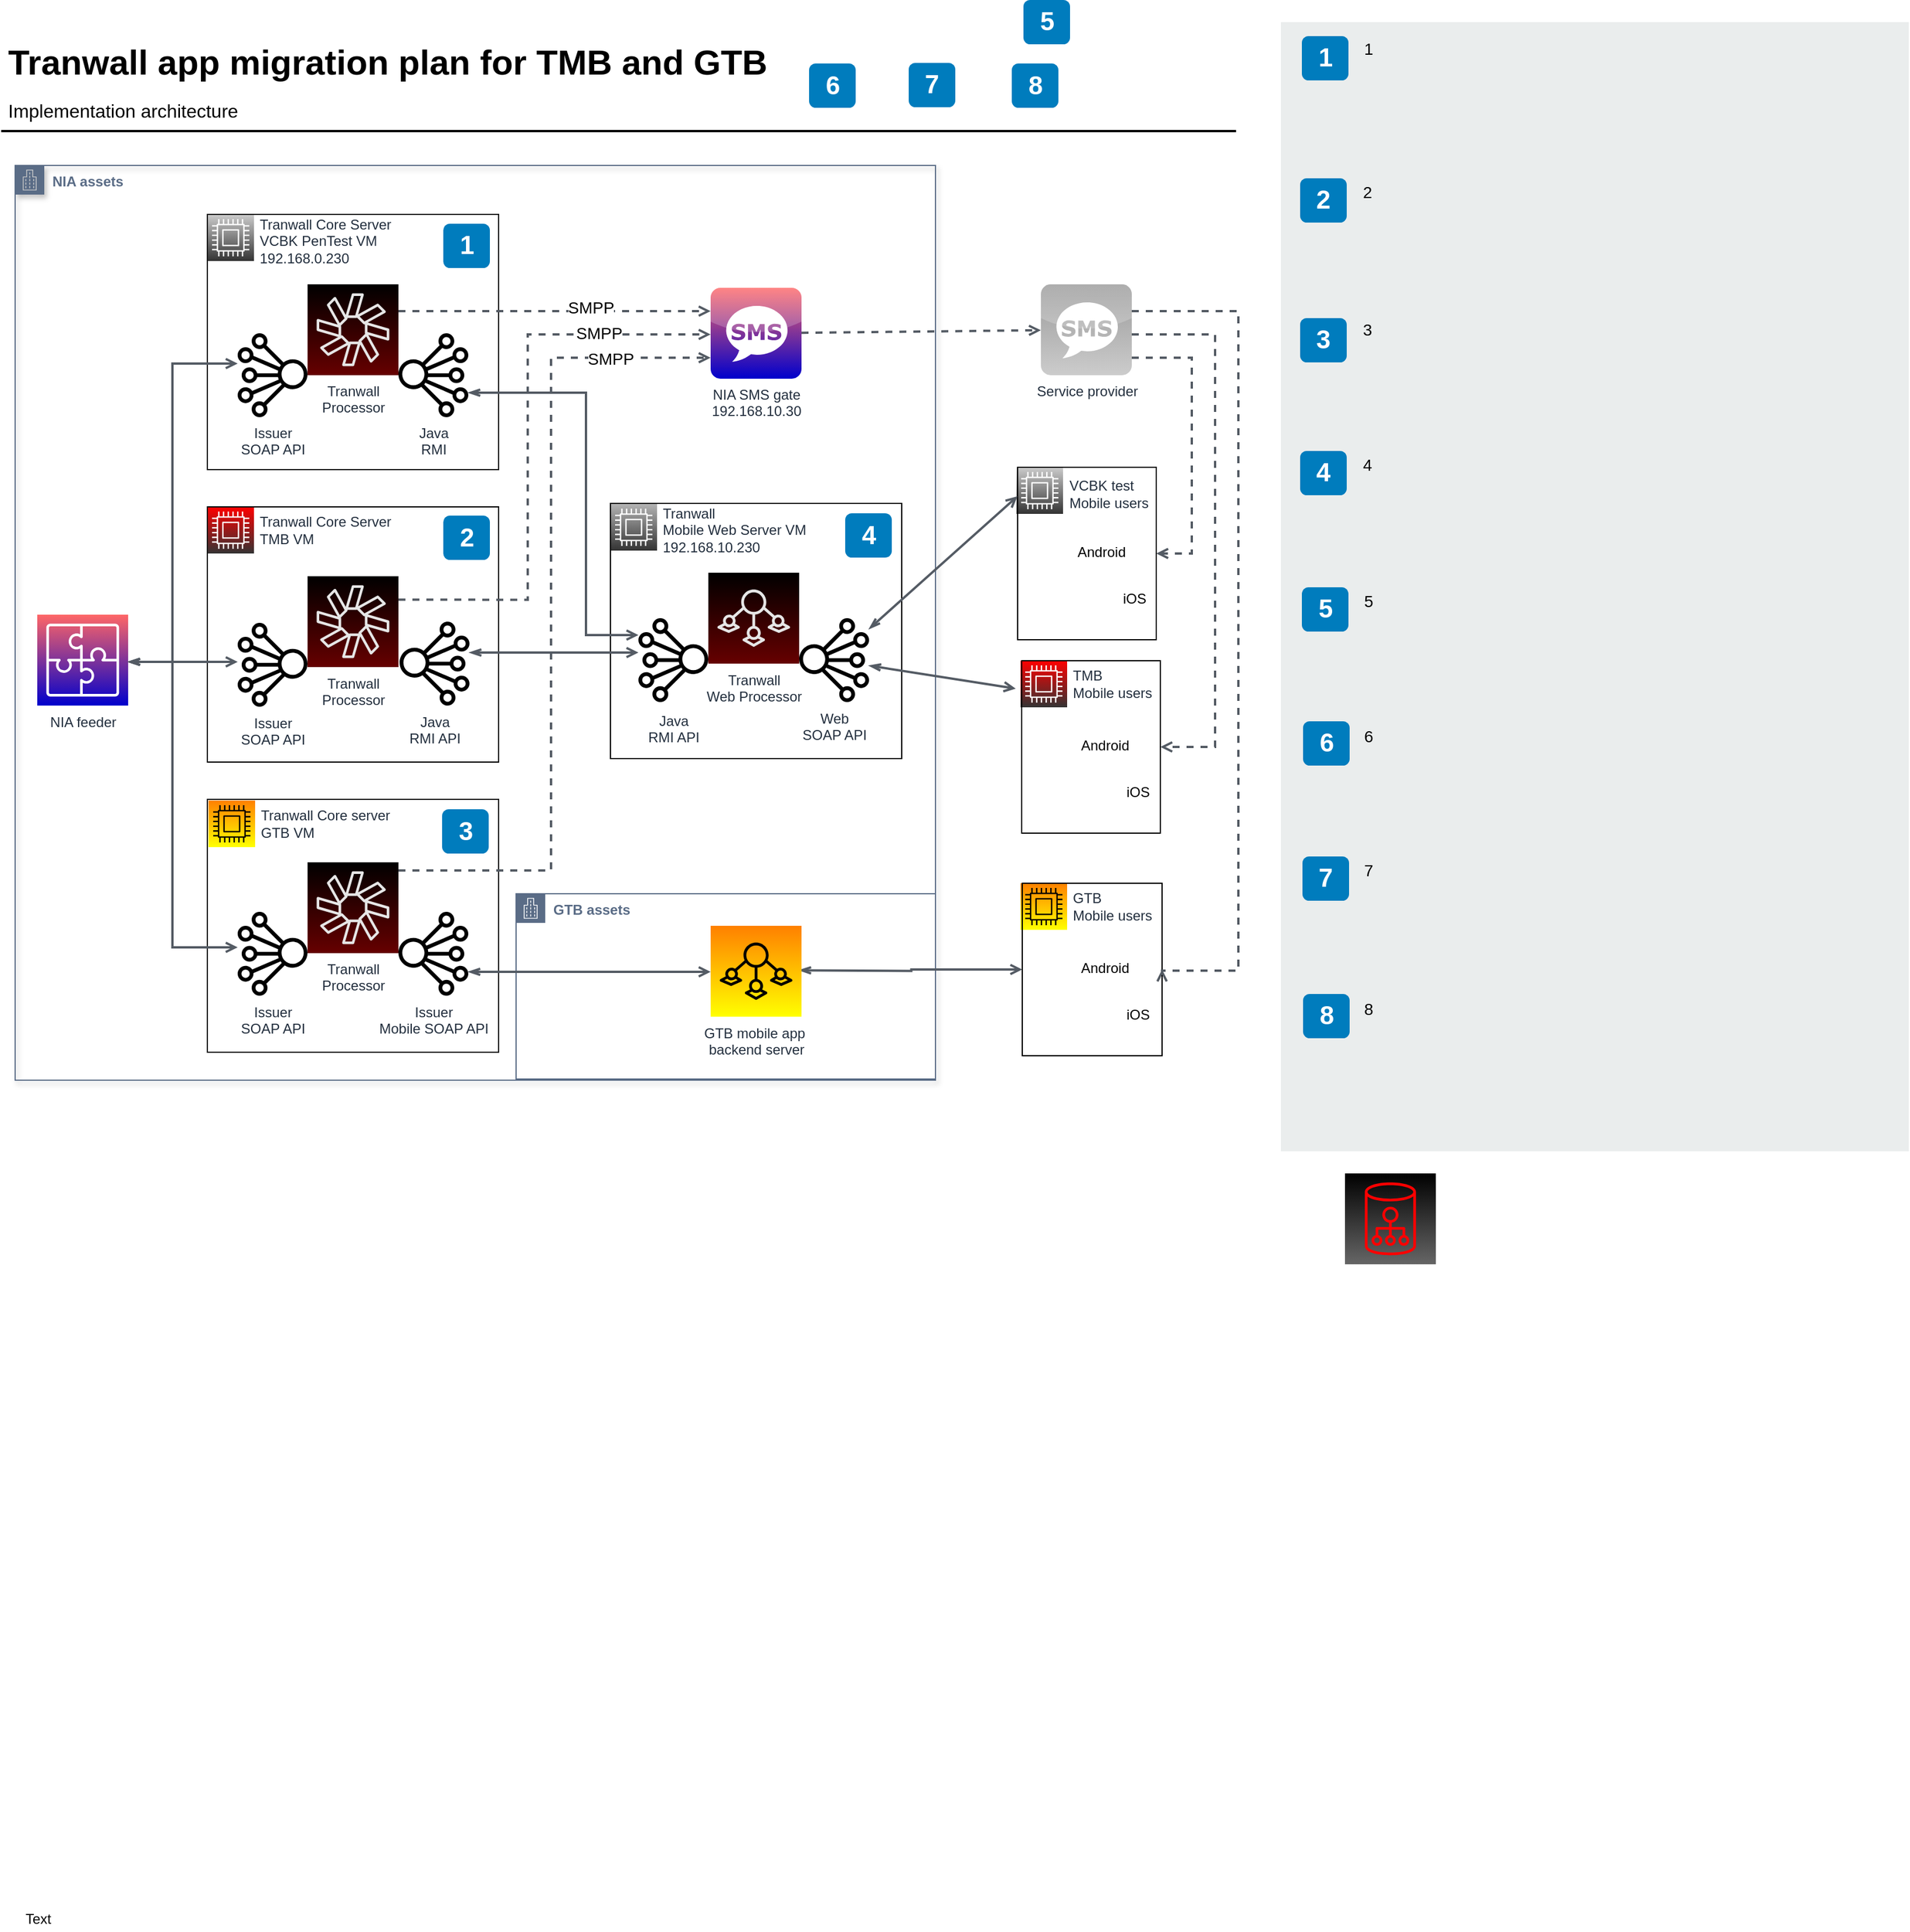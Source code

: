 <mxfile version="12.3.5" type="github" pages="1">
  <diagram id="Ht1M8jgEwFfnCIfOTk4-" name="Page-1">
    <mxGraphModel dx="1261" dy="817" grid="1" gridSize="10" guides="1" tooltips="1" connect="1" arrows="1" fold="1" page="1" pageScale="1" pageWidth="827" pageHeight="1169" math="0" shadow="0">
      <root>
        <mxCell id="0"/>
        <mxCell id="1" parent="0"/>
        <mxCell id="e9keN2KxK9KYygScjkE0-12" value="&lt;span style=&quot;text-align: left&quot;&gt;Tranwall Core server&lt;/span&gt;&lt;br style=&quot;text-align: left&quot;&gt;&lt;span style=&quot;text-align: left&quot;&gt;GTB VM&lt;/span&gt;" style="outlineConnect=0;fontColor=#232F3E;gradientColor=#FF8000;gradientDirection=north;fillColor=#FFFF00;strokeColor=#000000;dashed=0;verticalLabelPosition=middle;verticalAlign=middle;align=left;html=1;fontSize=12;fontStyle=0;aspect=fixed;shape=mxgraph.aws4.resourceIcon;resIcon=mxgraph.aws4.compute;labelPosition=right;spacing=5;shadow=0;" vertex="1" parent="1">
          <mxGeometry x="186" y="720" width="40" height="40" as="geometry"/>
        </mxCell>
        <mxCell id="e9keN2KxK9KYygScjkE0-40" value="&lt;span style=&quot;text-align: left&quot;&gt;Tranwall Core Server&lt;/span&gt;&lt;br style=&quot;text-align: left&quot;&gt;&lt;span style=&quot;text-align: left&quot;&gt;VCBK PenTest VM&lt;br&gt;192.168.0.230&lt;br&gt;&lt;/span&gt;" style="outlineConnect=0;fontColor=#232F3E;gradientColor=#CCCCCC;gradientDirection=north;fillColor=#333333;strokeColor=#ffffff;dashed=0;verticalLabelPosition=middle;verticalAlign=middle;align=left;html=1;fontSize=12;fontStyle=0;aspect=fixed;shape=mxgraph.aws4.resourceIcon;resIcon=mxgraph.aws4.compute;labelPosition=right;spacing=5;spacingBottom=-6;" vertex="1" parent="1">
          <mxGeometry x="185" y="217" width="40" height="40" as="geometry"/>
        </mxCell>
        <mxCell id="e9keN2KxK9KYygScjkE0-7" value="&lt;span style=&quot;text-align: left&quot;&gt;Tranwall Core Server&lt;/span&gt;&lt;br style=&quot;text-align: left&quot;&gt;&lt;span style=&quot;text-align: left&quot;&gt;TMB VM&lt;/span&gt;" style="outlineConnect=0;fontColor=#232F3E;gradientColor=#FF0000;gradientDirection=north;fillColor=#333333;strokeColor=#ffffff;dashed=0;verticalLabelPosition=middle;verticalAlign=middle;align=left;html=1;fontSize=12;fontStyle=0;aspect=fixed;shape=mxgraph.aws4.resourceIcon;resIcon=mxgraph.aws4.compute;labelPosition=right;spacing=5;" vertex="1" parent="1">
          <mxGeometry x="185" y="468" width="40" height="40" as="geometry"/>
        </mxCell>
        <mxCell id="e9keN2KxK9KYygScjkE0-46" value="&lt;span style=&quot;text-align: left&quot;&gt;Tranwall &lt;br&gt;Mobile Web Server&amp;nbsp;&lt;/span&gt;&lt;span style=&quot;text-align: left&quot;&gt;VM&lt;br&gt;192.168.10.230&lt;br&gt;&lt;/span&gt;" style="outlineConnect=0;fontColor=#232F3E;gradientColor=#B3B3B3;gradientDirection=north;fillColor=#333333;strokeColor=#ffffff;dashed=0;verticalLabelPosition=middle;verticalAlign=middle;align=left;html=1;fontSize=12;fontStyle=0;aspect=fixed;shape=mxgraph.aws4.resourceIcon;resIcon=mxgraph.aws4.compute;labelPosition=right;spacing=5;spacingBottom=-5;" vertex="1" parent="1">
          <mxGeometry x="531" y="465.5" width="40" height="40" as="geometry"/>
        </mxCell>
        <mxCell id="e9keN2KxK9KYygScjkE0-36" value="" style="whiteSpace=wrap;html=1;dashed=0;fontColor=#AAB7B8;fontStyle=0;align=left;verticalAlign=top;strokeColor=#000000;fillColor=none;gradientColor=none;spacingLeft=30;" vertex="1" parent="1">
          <mxGeometry x="185" y="468" width="250" height="219" as="geometry"/>
        </mxCell>
        <mxCell id="UEzPUAAOIrF-is8g5C7q-1" value="NIA assets" style="points=[[0,0],[0.25,0],[0.5,0],[0.75,0],[1,0],[1,0.25],[1,0.5],[1,0.75],[1,1],[0.75,1],[0.5,1],[0.25,1],[0,1],[0,0.75],[0,0.5],[0,0.25]];outlineConnect=0;gradientColor=#ffffff;html=1;whiteSpace=wrap;fontSize=12;fontStyle=1;shape=mxgraph.aws4.group;grIcon=mxgraph.aws4.group_corporate_data_center;strokeColor=#5A6C86;fillColor=none;verticalAlign=top;align=left;spacingLeft=30;fontColor=#5A6C86;dashed=0;shadow=1;" parent="1" vertex="1">
          <mxGeometry x="20" y="175" width="790" height="785" as="geometry"/>
        </mxCell>
        <mxCell id="e9keN2KxK9KYygScjkE0-83" value="&lt;b&gt;GTB assets&lt;/b&gt;" style="points=[[0,0],[0.25,0],[0.5,0],[0.75,0],[1,0],[1,0.25],[1,0.5],[1,0.75],[1,1],[0.75,1],[0.5,1],[0.25,1],[0,1],[0,0.75],[0,0.5],[0,0.25]];outlineConnect=0;gradientColor=#ffffff;html=1;whiteSpace=wrap;fontSize=12;fontStyle=0;shape=mxgraph.aws4.group;grIcon=mxgraph.aws4.group_corporate_data_center;strokeColor=#5A6C86;fillColor=none;verticalAlign=top;align=left;spacingLeft=30;fontColor=#5A6C86;dashed=0;shadow=0;" vertex="1" parent="1">
          <mxGeometry x="450" y="800" width="360" height="159" as="geometry"/>
        </mxCell>
        <mxCell id="e9keN2KxK9KYygScjkE0-43" value="" style="whiteSpace=wrap;html=1;dashed=0;fontColor=#AAB7B8;fontStyle=0;align=left;verticalAlign=top;strokeColor=#000000;fillColor=none;gradientColor=none;spacingLeft=30;" vertex="1" parent="1">
          <mxGeometry x="531" y="465" width="250" height="219" as="geometry"/>
        </mxCell>
        <mxCell id="e9keN2KxK9KYygScjkE0-11" value="" style="whiteSpace=wrap;html=1;dashed=0;fontColor=#AAB7B8;fontStyle=0;align=left;verticalAlign=top;strokeColor=#000000;fillColor=none;gradientColor=none;spacingLeft=30;" vertex="1" parent="1">
          <mxGeometry x="185" y="719" width="250" height="217" as="geometry"/>
        </mxCell>
        <mxCell id="UEzPUAAOIrF-is8g5C7q-5" value="" style="whiteSpace=wrap;html=1;dashed=0;fontColor=#AAB7B8;fontStyle=0;align=left;verticalAlign=top;strokeColor=#000000;fillColor=none;gradientColor=none;spacingLeft=30;" parent="1" vertex="1">
          <mxGeometry x="185" y="217" width="250" height="219" as="geometry"/>
        </mxCell>
        <mxCell id="UEzPUAAOIrF-is8g5C7q-25" value="" style="edgeStyle=orthogonalEdgeStyle;rounded=0;orthogonalLoop=1;jettySize=auto;html=1;strokeColor=#545B64;strokeWidth=2;endFill=0;endArrow=open;startArrow=openThin;startFill=0;" parent="1" source="e9keN2KxK9KYygScjkE0-8" target="UEzPUAAOIrF-is8g5C7q-8" edge="1">
          <mxGeometry relative="1" as="geometry">
            <mxPoint x="123" y="345" as="sourcePoint"/>
            <Array as="points">
              <mxPoint x="155" y="601"/>
              <mxPoint x="155" y="345"/>
            </Array>
          </mxGeometry>
        </mxCell>
        <mxCell id="UEzPUAAOIrF-is8g5C7q-26" value="" style="edgeStyle=orthogonalEdgeStyle;rounded=0;orthogonalLoop=1;jettySize=auto;html=1;strokeColor=#545B64;strokeWidth=2;endFill=0;endArrow=open;startArrow=openThin;startFill=0;" parent="1" source="e9keN2KxK9KYygScjkE0-8" target="e9keN2KxK9KYygScjkE0-10" edge="1">
          <mxGeometry relative="1" as="geometry">
            <mxPoint x="111.41" y="601.5" as="sourcePoint"/>
            <Array as="points">
              <mxPoint x="155" y="601"/>
              <mxPoint x="155" y="846"/>
            </Array>
          </mxGeometry>
        </mxCell>
        <mxCell id="-QjtrjUzRDEMRZ5MF8oH-9" value="1" style="rounded=1;whiteSpace=wrap;html=1;fillColor=#007CBD;strokeColor=none;fontColor=#FFFFFF;fontStyle=1;fontSize=22;" parent="1" vertex="1">
          <mxGeometry x="387.5" y="225" width="40" height="38" as="geometry"/>
        </mxCell>
        <mxCell id="-QjtrjUzRDEMRZ5MF8oH-47" value="Tranwall app migration plan for TMB and GTB" style="text;html=1;resizable=0;points=[];autosize=1;align=left;verticalAlign=top;spacingTop=-4;fontSize=30;fontStyle=1" parent="1" vertex="1">
          <mxGeometry x="12" y="65.5" width="670" height="40" as="geometry"/>
        </mxCell>
        <mxCell id="-QjtrjUzRDEMRZ5MF8oH-48" value="Implementation architecture" style="text;html=1;resizable=0;points=[];autosize=1;align=left;verticalAlign=top;spacingTop=-4;fontSize=16" parent="1" vertex="1">
          <mxGeometry x="12" y="115.5" width="210" height="20" as="geometry"/>
        </mxCell>
        <mxCell id="SCVMTBWpLvtzJIhz15lM-1" value="" style="line;strokeWidth=2;html=1;fontSize=14;" parent="1" vertex="1">
          <mxGeometry x="8" y="140.5" width="1060" height="10" as="geometry"/>
        </mxCell>
        <mxCell id="7OVz4w7n9kzEPWy-4BBC-3" value="" style="rounded=0;whiteSpace=wrap;html=1;fillColor=#EAEDED;fontSize=22;fontColor=#FFFFFF;strokeColor=none;labelBackgroundColor=none;" parent="1" vertex="1">
          <mxGeometry x="1106.5" y="52" width="539" height="969" as="geometry"/>
        </mxCell>
        <mxCell id="7OVz4w7n9kzEPWy-4BBC-4" value="1" style="rounded=1;whiteSpace=wrap;html=1;fillColor=#007CBD;strokeColor=none;fontColor=#FFFFFF;fontStyle=1;fontSize=22;labelBackgroundColor=none;" parent="1" vertex="1">
          <mxGeometry x="1124.5" y="64" width="40" height="38" as="geometry"/>
        </mxCell>
        <mxCell id="7OVz4w7n9kzEPWy-4BBC-5" value="2" style="rounded=1;whiteSpace=wrap;html=1;fillColor=#007CBD;strokeColor=none;fontColor=#FFFFFF;fontStyle=1;fontSize=22;labelBackgroundColor=none;" parent="1" vertex="1">
          <mxGeometry x="1123" y="186" width="40" height="38" as="geometry"/>
        </mxCell>
        <mxCell id="7OVz4w7n9kzEPWy-4BBC-6" value="3" style="rounded=1;whiteSpace=wrap;html=1;fillColor=#007CBD;strokeColor=none;fontColor=#FFFFFF;fontStyle=1;fontSize=22;labelBackgroundColor=none;" parent="1" vertex="1">
          <mxGeometry x="1123" y="306" width="40" height="38" as="geometry"/>
        </mxCell>
        <mxCell id="7OVz4w7n9kzEPWy-4BBC-7" value="4" style="rounded=1;whiteSpace=wrap;html=1;fillColor=#007CBD;strokeColor=none;fontColor=#FFFFFF;fontStyle=1;fontSize=22;labelBackgroundColor=none;" parent="1" vertex="1">
          <mxGeometry x="1123" y="420" width="40" height="38" as="geometry"/>
        </mxCell>
        <mxCell id="7OVz4w7n9kzEPWy-4BBC-8" value="5" style="rounded=1;whiteSpace=wrap;html=1;fillColor=#007CBD;strokeColor=none;fontColor=#FFFFFF;fontStyle=1;fontSize=22;labelBackgroundColor=none;" parent="1" vertex="1">
          <mxGeometry x="1124.5" y="537" width="40" height="38" as="geometry"/>
        </mxCell>
        <mxCell id="7OVz4w7n9kzEPWy-4BBC-9" value="6" style="rounded=1;whiteSpace=wrap;html=1;fillColor=#007CBD;strokeColor=none;fontColor=#FFFFFF;fontStyle=1;fontSize=22;labelBackgroundColor=none;" parent="1" vertex="1">
          <mxGeometry x="1125.5" y="652" width="40" height="38" as="geometry"/>
        </mxCell>
        <mxCell id="7OVz4w7n9kzEPWy-4BBC-10" value="7" style="rounded=1;whiteSpace=wrap;html=1;fillColor=#007CBD;strokeColor=none;fontColor=#FFFFFF;fontStyle=1;fontSize=22;labelBackgroundColor=none;" parent="1" vertex="1">
          <mxGeometry x="1125" y="768" width="40" height="38" as="geometry"/>
        </mxCell>
        <mxCell id="7OVz4w7n9kzEPWy-4BBC-11" value="8" style="rounded=1;whiteSpace=wrap;html=1;fillColor=#007CBD;strokeColor=none;fontColor=#FFFFFF;fontStyle=1;fontSize=22;labelBackgroundColor=none;" parent="1" vertex="1">
          <mxGeometry x="1125.5" y="886" width="40" height="38" as="geometry"/>
        </mxCell>
        <mxCell id="7OVz4w7n9kzEPWy-4BBC-13" value="1" style="text;html=1;align=left;verticalAlign=top;spacingTop=-4;fontSize=14;labelBackgroundColor=none;whiteSpace=wrap;" parent="1" vertex="1">
          <mxGeometry x="1176" y="63.5" width="449" height="118" as="geometry"/>
        </mxCell>
        <mxCell id="7OVz4w7n9kzEPWy-4BBC-14" value="&lt;span&gt;2&lt;/span&gt;" style="text;html=1;align=left;verticalAlign=top;spacingTop=-4;fontSize=14;labelBackgroundColor=none;whiteSpace=wrap;" parent="1" vertex="1">
          <mxGeometry x="1175" y="186.5" width="450" height="115" as="geometry"/>
        </mxCell>
        <mxCell id="7OVz4w7n9kzEPWy-4BBC-15" value="3" style="text;html=1;align=left;verticalAlign=top;spacingTop=-4;fontSize=14;labelBackgroundColor=none;whiteSpace=wrap;" parent="1" vertex="1">
          <mxGeometry x="1175" y="304.5" width="450" height="117" as="geometry"/>
        </mxCell>
        <mxCell id="7OVz4w7n9kzEPWy-4BBC-16" value="&lt;span&gt;4&lt;/span&gt;" style="text;html=1;align=left;verticalAlign=top;spacingTop=-4;fontSize=14;labelBackgroundColor=none;whiteSpace=wrap;" parent="1" vertex="1">
          <mxGeometry x="1175" y="420.5" width="450" height="121" as="geometry"/>
        </mxCell>
        <mxCell id="7OVz4w7n9kzEPWy-4BBC-17" value="&lt;span&gt;5&lt;/span&gt;" style="text;html=1;align=left;verticalAlign=top;spacingTop=-4;fontSize=14;labelBackgroundColor=none;whiteSpace=wrap;" parent="1" vertex="1">
          <mxGeometry x="1176" y="537.5" width="449" height="114" as="geometry"/>
        </mxCell>
        <mxCell id="7OVz4w7n9kzEPWy-4BBC-18" value="&lt;span&gt;6&lt;/span&gt;" style="text;html=1;align=left;verticalAlign=top;spacingTop=-4;fontSize=14;labelBackgroundColor=none;whiteSpace=wrap;" parent="1" vertex="1">
          <mxGeometry x="1176" y="653.5" width="450" height="118" as="geometry"/>
        </mxCell>
        <mxCell id="7OVz4w7n9kzEPWy-4BBC-19" value="&lt;span&gt;7&lt;/span&gt;" style="text;html=1;align=left;verticalAlign=top;spacingTop=-4;fontSize=14;labelBackgroundColor=none;whiteSpace=wrap;" parent="1" vertex="1">
          <mxGeometry x="1176" y="768.5" width="449" height="113" as="geometry"/>
        </mxCell>
        <mxCell id="7OVz4w7n9kzEPWy-4BBC-20" value="&lt;span&gt;8&lt;/span&gt;" style="text;html=1;align=left;verticalAlign=top;spacingTop=-4;fontSize=14;labelBackgroundColor=none;whiteSpace=wrap;" parent="1" vertex="1">
          <mxGeometry x="1176" y="887.5" width="449" height="124" as="geometry"/>
        </mxCell>
        <mxCell id="UEzPUAAOIrF-is8g5C7q-8" value="Issuer&lt;br&gt;SOAP API" style="outlineConnect=0;fontColor=#232F3E;gradientColor=none;fillColor=#000000;strokeColor=none;dashed=0;verticalLabelPosition=bottom;verticalAlign=top;align=center;html=1;fontSize=12;fontStyle=0;aspect=fixed;pointerEvents=1;shape=mxgraph.aws4.iot_analytics_channel;" parent="1" vertex="1">
          <mxGeometry x="211" y="319.0" width="60" height="72" as="geometry"/>
        </mxCell>
        <mxCell id="UEzPUAAOIrF-is8g5C7q-9" value="Tranwall&lt;br&gt;Web Processor" style="outlineConnect=0;fontColor=#232F3E;gradientColor=#000000;gradientDirection=north;fillColor=#660000;strokeColor=#E6E6E6;dashed=0;verticalLabelPosition=bottom;verticalAlign=top;align=center;html=1;fontSize=12;fontStyle=0;aspect=fixed;shape=mxgraph.aws4.resourceIcon;resIcon=mxgraph.aws4.iot_sitewise;shadow=0;spacing=2;" parent="1" vertex="1">
          <mxGeometry x="615" y="524.5" width="78" height="78" as="geometry"/>
        </mxCell>
        <mxCell id="UEzPUAAOIrF-is8g5C7q-10" value="2" style="rounded=1;whiteSpace=wrap;html=1;fillColor=#007CBD;strokeColor=none;fontColor=#FFFFFF;fontStyle=1;fontSize=22;" parent="1" vertex="1">
          <mxGeometry x="387.5" y="475.5" width="40" height="38" as="geometry"/>
        </mxCell>
        <mxCell id="UEzPUAAOIrF-is8g5C7q-19" value="3" style="rounded=1;whiteSpace=wrap;html=1;fillColor=#007CBD;strokeColor=none;fontColor=#FFFFFF;fontStyle=1;fontSize=22;" parent="1" vertex="1">
          <mxGeometry x="386.5" y="727.5" width="40" height="38" as="geometry"/>
        </mxCell>
        <mxCell id="UEzPUAAOIrF-is8g5C7q-20" value="4" style="rounded=1;whiteSpace=wrap;html=1;fillColor=#007CBD;strokeColor=none;fontColor=#FFFFFF;fontStyle=1;fontSize=22;" parent="1" vertex="1">
          <mxGeometry x="732.5" y="473.5" width="40" height="38" as="geometry"/>
        </mxCell>
        <mxCell id="UEzPUAAOIrF-is8g5C7q-21" value="5" style="rounded=1;whiteSpace=wrap;html=1;fillColor=#007CBD;strokeColor=none;fontColor=#FFFFFF;fontStyle=1;fontSize=22;" parent="1" vertex="1">
          <mxGeometry x="885.5" y="33" width="40" height="38" as="geometry"/>
        </mxCell>
        <mxCell id="UEzPUAAOIrF-is8g5C7q-22" value="6" style="rounded=1;whiteSpace=wrap;html=1;fillColor=#007CBD;strokeColor=none;fontColor=#FFFFFF;fontStyle=1;fontSize=22;" parent="1" vertex="1">
          <mxGeometry x="701.5" y="87.5" width="40" height="38" as="geometry"/>
        </mxCell>
        <mxCell id="UEzPUAAOIrF-is8g5C7q-23" value="7" style="rounded=1;whiteSpace=wrap;html=1;fillColor=#007CBD;strokeColor=none;fontColor=#FFFFFF;fontStyle=1;fontSize=22;" parent="1" vertex="1">
          <mxGeometry x="787" y="87" width="40" height="38" as="geometry"/>
        </mxCell>
        <mxCell id="UEzPUAAOIrF-is8g5C7q-24" value="8" style="rounded=1;whiteSpace=wrap;html=1;fillColor=#007CBD;strokeColor=none;fontColor=#FFFFFF;fontStyle=1;fontSize=22;" parent="1" vertex="1">
          <mxGeometry x="875.5" y="87.5" width="40" height="38" as="geometry"/>
        </mxCell>
        <mxCell id="e9keN2KxK9KYygScjkE0-8" value="NIA feeder" style="outlineConnect=0;fontColor=#232F3E;gradientColor=#FF6666;gradientDirection=north;fillColor=#0000CC;strokeColor=#ffffff;dashed=0;verticalLabelPosition=bottom;verticalAlign=top;align=center;html=1;fontSize=12;fontStyle=0;aspect=fixed;shape=mxgraph.aws4.resourceIcon;resIcon=mxgraph.aws4.application_integration;" vertex="1" parent="1">
          <mxGeometry x="39" y="560.5" width="78" height="78" as="geometry"/>
        </mxCell>
        <mxCell id="e9keN2KxK9KYygScjkE0-10" value="Issuer&lt;br&gt;SOAP API" style="outlineConnect=0;fontColor=#232F3E;gradientColor=none;fillColor=#000000;strokeColor=none;dashed=0;verticalLabelPosition=bottom;verticalAlign=top;align=center;html=1;fontSize=12;fontStyle=0;aspect=fixed;pointerEvents=1;shape=mxgraph.aws4.iot_analytics_channel;" vertex="1" parent="1">
          <mxGeometry x="211" y="815.5" width="60" height="72" as="geometry"/>
        </mxCell>
        <mxCell id="e9keN2KxK9KYygScjkE0-15" value="Tranwall &lt;br&gt;Processor" style="outlineConnect=0;fontColor=#232F3E;gradientColor=#000000;gradientDirection=north;fillColor=#660000;strokeColor=#E6E6E6;dashed=0;verticalLabelPosition=bottom;verticalAlign=top;align=center;html=1;fontSize=12;fontStyle=0;aspect=fixed;shape=mxgraph.aws4.resourceIcon;resIcon=mxgraph.aws4.chime;shadow=0;" vertex="1" parent="1">
          <mxGeometry x="271" y="773" width="78" height="78" as="geometry"/>
        </mxCell>
        <mxCell id="e9keN2KxK9KYygScjkE0-17" value="Issuer &lt;br&gt;Mobile SOAP API" style="outlineConnect=0;fontColor=#232F3E;gradientColor=none;fillColor=#000000;strokeColor=none;dashed=0;verticalLabelPosition=bottom;verticalAlign=top;align=center;html=1;fontSize=12;fontStyle=0;aspect=fixed;pointerEvents=1;shape=mxgraph.aws4.iot_analytics_channel;flipV=0;flipH=1;" vertex="1" parent="1">
          <mxGeometry x="349" y="815.5" width="60" height="72" as="geometry"/>
        </mxCell>
        <mxCell id="e9keN2KxK9KYygScjkE0-18" value="Tranwall &lt;br&gt;Processor" style="outlineConnect=0;fontColor=#232F3E;gradientColor=#000000;gradientDirection=north;fillColor=#660000;strokeColor=#E6E6E6;dashed=0;verticalLabelPosition=bottom;verticalAlign=top;align=center;html=1;fontSize=12;fontStyle=0;aspect=fixed;shape=mxgraph.aws4.resourceIcon;resIcon=mxgraph.aws4.chime;shadow=0;" vertex="1" parent="1">
          <mxGeometry x="271" y="277" width="78" height="78" as="geometry"/>
        </mxCell>
        <mxCell id="e9keN2KxK9KYygScjkE0-19" value="Java&lt;br&gt;RMI" style="outlineConnect=0;fontColor=#232F3E;gradientColor=none;fillColor=#000000;strokeColor=none;dashed=0;verticalLabelPosition=bottom;verticalAlign=top;align=center;html=1;fontSize=12;fontStyle=0;aspect=fixed;pointerEvents=1;shape=mxgraph.aws4.iot_analytics_channel;flipV=0;flipH=1;" vertex="1" parent="1">
          <mxGeometry x="349" y="319.0" width="60" height="72" as="geometry"/>
        </mxCell>
        <mxCell id="UEzPUAAOIrF-is8g5C7q-28" value="" style="edgeStyle=orthogonalEdgeStyle;rounded=0;orthogonalLoop=1;jettySize=auto;html=1;strokeColor=#545B64;strokeWidth=2;endFill=0;endArrow=open;startArrow=openThin;startFill=0;" parent="1" source="e9keN2KxK9KYygScjkE0-19" target="e9keN2KxK9KYygScjkE0-45" edge="1">
          <mxGeometry relative="1" as="geometry">
            <mxPoint x="131.41" y="492.069" as="sourcePoint"/>
            <mxPoint x="525.036" y="345.0" as="targetPoint"/>
            <Array as="points">
              <mxPoint x="510" y="370"/>
              <mxPoint x="510" y="578"/>
            </Array>
          </mxGeometry>
        </mxCell>
        <mxCell id="e9keN2KxK9KYygScjkE0-37" value="" style="edgeStyle=orthogonalEdgeStyle;rounded=0;orthogonalLoop=1;jettySize=auto;html=1;strokeColor=#545B64;strokeWidth=2;endFill=0;endArrow=open;startArrow=openThin;startFill=0;" edge="1" parent="1">
          <mxGeometry relative="1" as="geometry">
            <mxPoint x="117" y="601" as="sourcePoint"/>
            <mxPoint x="211.034" y="601" as="targetPoint"/>
          </mxGeometry>
        </mxCell>
        <mxCell id="e9keN2KxK9KYygScjkE0-38" value="Issuer&lt;br&gt;SOAP API" style="outlineConnect=0;fontColor=#232F3E;gradientColor=none;fillColor=#000000;strokeColor=none;dashed=0;verticalLabelPosition=bottom;verticalAlign=top;align=center;html=1;fontSize=12;fontStyle=0;aspect=fixed;pointerEvents=1;shape=mxgraph.aws4.iot_analytics_channel;" vertex="1" parent="1">
          <mxGeometry x="211" y="567.5" width="60" height="72" as="geometry"/>
        </mxCell>
        <mxCell id="e9keN2KxK9KYygScjkE0-41" value="Tranwall &lt;br&gt;Processor" style="outlineConnect=0;fontColor=#232F3E;gradientColor=#000000;gradientDirection=north;fillColor=#660000;strokeColor=#E6E6E6;dashed=0;verticalLabelPosition=bottom;verticalAlign=top;align=center;html=1;fontSize=12;fontStyle=0;aspect=fixed;shape=mxgraph.aws4.resourceIcon;resIcon=mxgraph.aws4.chime;shadow=0;" vertex="1" parent="1">
          <mxGeometry x="271" y="527.5" width="78" height="78" as="geometry"/>
        </mxCell>
        <mxCell id="e9keN2KxK9KYygScjkE0-42" value="Java&lt;br&gt;RMI API" style="outlineConnect=0;fontColor=#232F3E;gradientColor=none;fillColor=#000000;strokeColor=none;dashed=0;verticalLabelPosition=bottom;verticalAlign=top;align=center;html=1;fontSize=12;fontStyle=0;aspect=fixed;pointerEvents=1;shape=mxgraph.aws4.iot_analytics_channel;flipV=0;flipH=1;" vertex="1" parent="1">
          <mxGeometry x="350" y="566.5" width="60" height="72" as="geometry"/>
        </mxCell>
        <mxCell id="e9keN2KxK9KYygScjkE0-45" value="Java&lt;br&gt;RMI API" style="outlineConnect=0;fontColor=#232F3E;gradientColor=none;fillColor=#000000;strokeColor=none;dashed=0;verticalLabelPosition=bottom;verticalAlign=top;align=center;html=1;fontSize=12;fontStyle=0;aspect=fixed;pointerEvents=1;shape=mxgraph.aws4.iot_analytics_channel;spacing=4;" vertex="1" parent="1">
          <mxGeometry x="555" y="563.5" width="60" height="72" as="geometry"/>
        </mxCell>
        <mxCell id="e9keN2KxK9KYygScjkE0-48" value="Web&lt;br&gt;SOAP API" style="outlineConnect=0;fontColor=#232F3E;gradientColor=none;fillColor=#000000;strokeColor=none;dashed=0;verticalLabelPosition=bottom;verticalAlign=top;align=center;html=1;fontSize=12;fontStyle=0;aspect=fixed;pointerEvents=1;shape=mxgraph.aws4.iot_analytics_channel;flipV=0;flipH=1;" vertex="1" parent="1">
          <mxGeometry x="693" y="563.5" width="60" height="72" as="geometry"/>
        </mxCell>
        <mxCell id="e9keN2KxK9KYygScjkE0-52" value="" style="edgeStyle=orthogonalEdgeStyle;rounded=0;orthogonalLoop=1;jettySize=auto;html=1;strokeColor=#545B64;strokeWidth=2;endFill=0;endArrow=open;startArrow=openThin;startFill=0;" edge="1" parent="1" source="e9keN2KxK9KYygScjkE0-42" target="e9keN2KxK9KYygScjkE0-45">
          <mxGeometry relative="1" as="geometry">
            <mxPoint x="131.41" y="739.569" as="sourcePoint"/>
            <mxPoint x="495" y="591.5" as="targetPoint"/>
            <Array as="points">
              <mxPoint x="535" y="593"/>
              <mxPoint x="535" y="593"/>
            </Array>
          </mxGeometry>
        </mxCell>
        <mxCell id="e9keN2KxK9KYygScjkE0-53" value="" style="edgeStyle=orthogonalEdgeStyle;rounded=0;orthogonalLoop=1;jettySize=auto;html=1;strokeColor=#545B64;strokeWidth=2;endFill=0;endArrow=open;startArrow=openThin;startFill=0;" edge="1" parent="1" source="e9keN2KxK9KYygScjkE0-17" target="e9keN2KxK9KYygScjkE0-86">
          <mxGeometry relative="1" as="geometry">
            <mxPoint x="424.964" y="618.0" as="sourcePoint"/>
            <mxPoint x="615" y="869.667" as="targetPoint"/>
            <Array as="points">
              <mxPoint x="460" y="867"/>
              <mxPoint x="460" y="867"/>
            </Array>
          </mxGeometry>
        </mxCell>
        <mxCell id="e9keN2KxK9KYygScjkE0-62" value="" style="edgeStyle=orthogonalEdgeStyle;rounded=0;orthogonalLoop=1;jettySize=auto;html=1;strokeColor=#545B64;strokeWidth=2;endFill=0;endArrow=open;startArrow=openThin;entryX=0;entryY=0.5;entryDx=0;entryDy=0;startFill=0;" edge="1" parent="1" target="e9keN2KxK9KYygScjkE0-67">
          <mxGeometry relative="1" as="geometry">
            <mxPoint x="693" y="865.667" as="sourcePoint"/>
            <mxPoint x="740.5" y="877.5" as="targetPoint"/>
          </mxGeometry>
        </mxCell>
        <mxCell id="e9keN2KxK9KYygScjkE0-71" value="NIA SMS gate&lt;br&gt;192.168.10.30" style="dashed=0;outlineConnect=0;html=1;align=center;labelPosition=center;verticalLabelPosition=bottom;verticalAlign=top;shape=mxgraph.webicons.sms;fillColor=#0000CC;gradientColor=#FF6666;strokeColor=#ffffff;fontColor=#232F3E;fontStyle=0;gradientDirection=north;aspect=fixed;" vertex="1" parent="1">
          <mxGeometry x="617" y="280" width="78" height="78" as="geometry"/>
        </mxCell>
        <mxCell id="e9keN2KxK9KYygScjkE0-76" value="" style="edgeStyle=orthogonalEdgeStyle;rounded=0;orthogonalLoop=1;jettySize=auto;html=1;strokeColor=#545B64;strokeWidth=2;endFill=0;endArrow=open;startArrow=none;startFill=0;dashed=1;" edge="1" parent="1" source="e9keN2KxK9KYygScjkE0-18" target="e9keN2KxK9KYygScjkE0-71">
          <mxGeometry relative="1" as="geometry">
            <mxPoint x="127" y="611.667" as="sourcePoint"/>
            <mxPoint x="480" y="300" as="targetPoint"/>
            <Array as="points">
              <mxPoint x="480" y="300"/>
              <mxPoint x="480" y="300"/>
            </Array>
          </mxGeometry>
        </mxCell>
        <mxCell id="e9keN2KxK9KYygScjkE0-109" value="&lt;font style=&quot;font-size: 14px&quot;&gt;SMPP&lt;/font&gt;" style="text;html=1;align=center;verticalAlign=middle;resizable=0;points=[];;labelBackgroundColor=#ffffff;fontSize=18;fontColor=#000000;" vertex="1" connectable="0" parent="e9keN2KxK9KYygScjkE0-76">
          <mxGeometry x="0.219" y="4" relative="1" as="geometry">
            <mxPoint x="1" as="offset"/>
          </mxGeometry>
        </mxCell>
        <mxCell id="e9keN2KxK9KYygScjkE0-77" value="" style="edgeStyle=orthogonalEdgeStyle;rounded=0;orthogonalLoop=1;jettySize=auto;html=1;strokeColor=#545B64;strokeWidth=2;endFill=0;endArrow=open;startArrow=none;startFill=0;dashed=1;" edge="1" parent="1" target="e9keN2KxK9KYygScjkE0-71">
          <mxGeometry relative="1" as="geometry">
            <mxPoint x="349" y="547.667" as="sourcePoint"/>
            <mxPoint x="620" y="320" as="targetPoint"/>
            <Array as="points">
              <mxPoint x="460" y="548"/>
              <mxPoint x="460" y="320"/>
            </Array>
          </mxGeometry>
        </mxCell>
        <mxCell id="e9keN2KxK9KYygScjkE0-110" value="SMPP" style="text;html=1;align=center;verticalAlign=middle;resizable=0;points=[];;labelBackgroundColor=#ffffff;fontSize=14;fontColor=#000000;" vertex="1" connectable="0" parent="e9keN2KxK9KYygScjkE0-77">
          <mxGeometry x="0.599" y="1" relative="1" as="geometry">
            <mxPoint x="3" as="offset"/>
          </mxGeometry>
        </mxCell>
        <mxCell id="e9keN2KxK9KYygScjkE0-78" value="" style="edgeStyle=orthogonalEdgeStyle;rounded=0;orthogonalLoop=1;jettySize=auto;html=1;strokeColor=#545B64;strokeWidth=2;endFill=0;endArrow=open;startArrow=none;startFill=0;dashed=1;" edge="1" parent="1" source="e9keN2KxK9KYygScjkE0-15" target="e9keN2KxK9KYygScjkE0-71">
          <mxGeometry relative="1" as="geometry">
            <mxPoint x="359" y="550.333" as="sourcePoint"/>
            <mxPoint x="627" y="340" as="targetPoint"/>
            <Array as="points">
              <mxPoint x="480" y="780"/>
              <mxPoint x="480" y="340"/>
            </Array>
          </mxGeometry>
        </mxCell>
        <mxCell id="e9keN2KxK9KYygScjkE0-111" value="SMPP" style="text;html=1;align=center;verticalAlign=middle;resizable=0;points=[];;labelBackgroundColor=#ffffff;fontSize=14;fontColor=#000000;" vertex="1" connectable="0" parent="e9keN2KxK9KYygScjkE0-78">
          <mxGeometry x="0.75" y="-1" relative="1" as="geometry">
            <mxPoint x="2" as="offset"/>
          </mxGeometry>
        </mxCell>
        <mxCell id="e9keN2KxK9KYygScjkE0-86" value="GTB mobile app&amp;nbsp;&lt;br&gt;backend server" style="outlineConnect=0;fontColor=#232F3E;gradientColor=#FF8000;gradientDirection=north;fillColor=#FFFF00;strokeColor=#000000;dashed=0;verticalLabelPosition=bottom;verticalAlign=top;align=center;html=1;fontSize=12;fontStyle=0;aspect=fixed;shape=mxgraph.aws4.resourceIcon;resIcon=mxgraph.aws4.iot_sitewise;shadow=0;spacing=2;" vertex="1" parent="1">
          <mxGeometry x="617" y="827.5" width="78" height="78" as="geometry"/>
        </mxCell>
        <mxCell id="e9keN2KxK9KYygScjkE0-90" value="" style="outlineConnect=0;fontColor=#232F3E;gradientColor=#000000;gradientDirection=north;fillColor=#666666;strokeColor=#FF0000;dashed=0;verticalLabelPosition=bottom;verticalAlign=top;align=center;html=1;fontSize=12;fontStyle=0;aspect=fixed;shape=mxgraph.aws4.resourceIcon;resIcon=mxgraph.aws4.cloud_directory;shadow=0;" vertex="1" parent="1">
          <mxGeometry x="1161.5" y="1040" width="78" height="78" as="geometry"/>
        </mxCell>
        <mxCell id="e9keN2KxK9KYygScjkE0-102" value="" style="group" vertex="1" connectable="0" parent="1">
          <mxGeometry x="879.5" y="434" width="120" height="148" as="geometry"/>
        </mxCell>
        <mxCell id="e9keN2KxK9KYygScjkE0-101" value="&lt;span style=&quot;text-align: left&quot;&gt;VCBK test&lt;br&gt;Mobile users&lt;/span&gt;" style="outlineConnect=0;fontColor=#232F3E;gradientColor=#CCCCCC;gradientDirection=north;fillColor=#333333;strokeColor=#ffffff;dashed=0;verticalLabelPosition=middle;verticalAlign=middle;align=left;html=1;fontSize=12;fontStyle=0;aspect=fixed;shape=mxgraph.aws4.resourceIcon;resIcon=mxgraph.aws4.compute;labelPosition=right;spacing=5;spacingBottom=-6;" vertex="1" parent="e9keN2KxK9KYygScjkE0-102">
          <mxGeometry width="40" height="40" as="geometry"/>
        </mxCell>
        <mxCell id="e9keN2KxK9KYygScjkE0-98" value="" style="whiteSpace=wrap;html=1;dashed=0;fontColor=#AAB7B8;fontStyle=0;align=left;verticalAlign=top;strokeColor=#000000;fillColor=none;gradientColor=none;spacingLeft=30;" vertex="1" parent="e9keN2KxK9KYygScjkE0-102">
          <mxGeometry x="1" width="119" height="148" as="geometry"/>
        </mxCell>
        <mxCell id="e9keN2KxK9KYygScjkE0-99" value="Android" style="shape=image;html=1;verticalAlign=middle;verticalLabelPosition=middle;labelBackgroundColor=#ffffff;imageAspect=0;aspect=fixed;image=https://cdn2.iconfinder.com/data/icons/line-hero-essentials/32/Essentials_smartphone_iphone_phone-128.png;shadow=0;strokeColor=#FF0000;fillColor=#333333;gradientColor=#000000;labelPosition=right;align=left;" vertex="1" parent="e9keN2KxK9KYygScjkE0-102">
          <mxGeometry y="47.5" width="50" height="50" as="geometry"/>
        </mxCell>
        <mxCell id="e9keN2KxK9KYygScjkE0-100" value="iOS" style="shape=image;html=1;verticalAlign=middle;verticalLabelPosition=middle;labelBackgroundColor=#ffffff;imageAspect=0;aspect=fixed;image=https://cdn2.iconfinder.com/data/icons/line-hero-essentials/32/Essentials_smartphone_iphone_phone-128.png;shadow=0;strokeColor=#FF0000;fillColor=#333333;gradientColor=#000000;labelPosition=right;align=left;" vertex="1" parent="e9keN2KxK9KYygScjkE0-102">
          <mxGeometry x="39" y="88" width="50" height="50" as="geometry"/>
        </mxCell>
        <mxCell id="e9keN2KxK9KYygScjkE0-107" value="Text" style="text;html=1;strokeColor=none;fillColor=none;align=center;verticalAlign=middle;whiteSpace=wrap;rounded=0;shadow=0;" vertex="1" parent="1">
          <mxGeometry x="20" y="1670" width="40" height="20" as="geometry"/>
        </mxCell>
        <mxCell id="e9keN2KxK9KYygScjkE0-114" value="" style="group;container=1;" vertex="1" connectable="0" parent="1">
          <mxGeometry x="890" y="600" width="120" height="148" as="geometry"/>
        </mxCell>
        <mxCell id="e9keN2KxK9KYygScjkE0-104" value="" style="group" vertex="1" connectable="0" parent="e9keN2KxK9KYygScjkE0-114">
          <mxGeometry x="-7" width="120" height="148" as="geometry"/>
        </mxCell>
        <mxCell id="e9keN2KxK9KYygScjkE0-96" value="&lt;span style=&quot;text-align: left&quot;&gt;TMB&lt;br&gt;Mobile users&lt;/span&gt;" style="outlineConnect=0;fontColor=#232F3E;gradientColor=#FF0000;gradientDirection=north;fillColor=#333333;strokeColor=#ffffff;dashed=0;verticalLabelPosition=middle;verticalAlign=middle;align=left;html=1;fontSize=12;fontStyle=0;aspect=fixed;shape=mxgraph.aws4.resourceIcon;resIcon=mxgraph.aws4.compute;labelPosition=right;spacing=5;" vertex="1" parent="e9keN2KxK9KYygScjkE0-104">
          <mxGeometry width="40" height="40" as="geometry"/>
        </mxCell>
        <mxCell id="e9keN2KxK9KYygScjkE0-93" value="" style="whiteSpace=wrap;html=1;dashed=0;fontColor=#AAB7B8;fontStyle=0;align=left;verticalAlign=top;strokeColor=#000000;fillColor=none;gradientColor=none;spacingLeft=30;" vertex="1" parent="e9keN2KxK9KYygScjkE0-104">
          <mxGeometry x="1" width="119" height="148" as="geometry"/>
        </mxCell>
        <mxCell id="e9keN2KxK9KYygScjkE0-94" value="Android" style="shape=image;html=1;verticalAlign=middle;verticalLabelPosition=middle;labelBackgroundColor=#ffffff;imageAspect=0;aspect=fixed;image=https://cdn2.iconfinder.com/data/icons/line-hero-essentials/32/Essentials_smartphone_iphone_phone-128.png;shadow=0;strokeColor=#FF0000;fillColor=#333333;gradientColor=#000000;labelPosition=right;align=left;" vertex="1" parent="e9keN2KxK9KYygScjkE0-104">
          <mxGeometry y="47.5" width="50" height="50" as="geometry"/>
        </mxCell>
        <mxCell id="e9keN2KxK9KYygScjkE0-95" value="iOS" style="shape=image;html=1;verticalAlign=middle;verticalLabelPosition=middle;labelBackgroundColor=#ffffff;imageAspect=0;aspect=fixed;image=https://cdn2.iconfinder.com/data/icons/line-hero-essentials/32/Essentials_smartphone_iphone_phone-128.png;shadow=0;strokeColor=#FF0000;fillColor=#333333;gradientColor=#000000;labelPosition=right;align=left;" vertex="1" parent="e9keN2KxK9KYygScjkE0-104">
          <mxGeometry x="39" y="88" width="50" height="50" as="geometry"/>
        </mxCell>
        <mxCell id="e9keN2KxK9KYygScjkE0-115" value="" style="rounded=0;orthogonalLoop=1;jettySize=auto;html=1;strokeColor=#545B64;strokeWidth=2;endFill=0;endArrow=open;startArrow=openThin;entryX=-0.043;entryY=0.162;entryDx=0;entryDy=0;startFill=0;entryPerimeter=0;" edge="1" parent="1" source="e9keN2KxK9KYygScjkE0-48" target="e9keN2KxK9KYygScjkE0-93">
          <mxGeometry relative="1" as="geometry">
            <mxPoint x="703" y="875.667" as="sourcePoint"/>
            <mxPoint x="902.333" y="875.667" as="targetPoint"/>
          </mxGeometry>
        </mxCell>
        <mxCell id="e9keN2KxK9KYygScjkE0-116" value="" style="rounded=0;orthogonalLoop=1;jettySize=auto;html=1;strokeColor=#545B64;strokeWidth=2;endFill=0;endArrow=open;startArrow=openThin;entryX=-0.001;entryY=0.168;entryDx=0;entryDy=0;startFill=0;entryPerimeter=0;" edge="1" parent="1" source="e9keN2KxK9KYygScjkE0-48" target="e9keN2KxK9KYygScjkE0-98">
          <mxGeometry relative="1" as="geometry">
            <mxPoint x="762.966" y="605" as="sourcePoint"/>
            <mxPoint x="886.333" y="605" as="targetPoint"/>
          </mxGeometry>
        </mxCell>
        <mxCell id="e9keN2KxK9KYygScjkE0-117" value="" style="group" vertex="1" connectable="0" parent="1">
          <mxGeometry x="883" y="791" width="121.5" height="148" as="geometry"/>
        </mxCell>
        <mxCell id="e9keN2KxK9KYygScjkE0-113" value="" style="group" vertex="1" connectable="0" parent="e9keN2KxK9KYygScjkE0-117">
          <mxGeometry width="121.5" height="148" as="geometry"/>
        </mxCell>
        <mxCell id="e9keN2KxK9KYygScjkE0-68" value="&lt;span style=&quot;text-align: left&quot;&gt;GTB&lt;br&gt;Mobile users&lt;/span&gt;" style="outlineConnect=0;fontColor=#232F3E;gradientColor=#FF8000;gradientDirection=north;fillColor=#FFFF00;strokeColor=#000000;dashed=0;verticalLabelPosition=middle;verticalAlign=middle;align=left;html=1;fontSize=12;fontStyle=0;aspect=fixed;shape=mxgraph.aws4.resourceIcon;resIcon=mxgraph.aws4.compute;labelPosition=right;spacing=5;shadow=0;" vertex="1" parent="e9keN2KxK9KYygScjkE0-113">
          <mxGeometry width="40" height="40" as="geometry"/>
        </mxCell>
        <mxCell id="e9keN2KxK9KYygScjkE0-67" value="" style="whiteSpace=wrap;html=1;dashed=0;fontColor=#AAB7B8;fontStyle=0;align=left;verticalAlign=top;strokeColor=#000000;fillColor=none;gradientColor=none;spacingLeft=30;" vertex="1" parent="e9keN2KxK9KYygScjkE0-113">
          <mxGeometry x="1.5" width="120" height="148" as="geometry"/>
        </mxCell>
        <mxCell id="e9keN2KxK9KYygScjkE0-60" value="Android" style="shape=image;html=1;verticalAlign=middle;verticalLabelPosition=middle;labelBackgroundColor=#ffffff;imageAspect=0;aspect=fixed;image=https://cdn2.iconfinder.com/data/icons/line-hero-essentials/32/Essentials_smartphone_iphone_phone-128.png;shadow=0;strokeColor=#FF0000;fillColor=#333333;gradientColor=#000000;labelPosition=right;align=left;" vertex="1" parent="e9keN2KxK9KYygScjkE0-113">
          <mxGeometry y="47.5" width="50" height="50" as="geometry"/>
        </mxCell>
        <mxCell id="e9keN2KxK9KYygScjkE0-61" value="iOS" style="shape=image;html=1;verticalAlign=middle;verticalLabelPosition=middle;labelBackgroundColor=#ffffff;imageAspect=0;aspect=fixed;image=https://cdn2.iconfinder.com/data/icons/line-hero-essentials/32/Essentials_smartphone_iphone_phone-128.png;shadow=0;strokeColor=#FF0000;fillColor=#333333;gradientColor=#000000;labelPosition=right;align=left;" vertex="1" parent="e9keN2KxK9KYygScjkE0-113">
          <mxGeometry x="39" y="88" width="50" height="50" as="geometry"/>
        </mxCell>
        <mxCell id="e9keN2KxK9KYygScjkE0-118" value="" style="rounded=0;orthogonalLoop=1;jettySize=auto;html=1;strokeColor=#545B64;strokeWidth=2;endFill=0;endArrow=open;startArrow=none;startFill=0;dashed=1;" edge="1" parent="1" source="e9keN2KxK9KYygScjkE0-71" target="e9keN2KxK9KYygScjkE0-120">
          <mxGeometry relative="1" as="geometry">
            <mxPoint x="359" y="310.333" as="sourcePoint"/>
            <mxPoint x="627" y="310.333" as="targetPoint"/>
          </mxGeometry>
        </mxCell>
        <mxCell id="e9keN2KxK9KYygScjkE0-120" value="Service provider" style="dashed=0;outlineConnect=0;html=1;align=center;labelPosition=center;verticalLabelPosition=bottom;verticalAlign=top;shape=mxgraph.webicons.sms;fillColor=#CCCCCC;gradientColor=#999999;strokeColor=#ffffff;fontColor=#232F3E;fontStyle=0;gradientDirection=north;aspect=fixed;" vertex="1" parent="1">
          <mxGeometry x="900.5" y="277" width="78" height="78" as="geometry"/>
        </mxCell>
        <mxCell id="e9keN2KxK9KYygScjkE0-125" value="" style="rounded=0;orthogonalLoop=1;jettySize=auto;html=1;strokeColor=#545B64;strokeWidth=2;endFill=0;endArrow=open;startArrow=none;startFill=0;dashed=1;entryX=1;entryY=0.5;entryDx=0;entryDy=0;edgeStyle=orthogonalEdgeStyle;" edge="1" parent="1" source="e9keN2KxK9KYygScjkE0-120" target="e9keN2KxK9KYygScjkE0-98">
          <mxGeometry relative="1" as="geometry">
            <mxPoint x="705" y="328.587" as="sourcePoint"/>
            <mxPoint x="910.5" y="326.413" as="targetPoint"/>
            <Array as="points">
              <mxPoint x="1030" y="340"/>
              <mxPoint x="1030" y="508"/>
            </Array>
          </mxGeometry>
        </mxCell>
        <mxCell id="e9keN2KxK9KYygScjkE0-126" value="" style="rounded=0;orthogonalLoop=1;jettySize=auto;html=1;strokeColor=#545B64;strokeWidth=2;endFill=0;endArrow=open;startArrow=none;startFill=0;dashed=1;entryX=1;entryY=0.5;entryDx=0;entryDy=0;edgeStyle=orthogonalEdgeStyle;" edge="1" parent="1" source="e9keN2KxK9KYygScjkE0-120" target="e9keN2KxK9KYygScjkE0-93">
          <mxGeometry relative="1" as="geometry">
            <mxPoint x="988.5" y="326.333" as="sourcePoint"/>
            <mxPoint x="1009" y="518.333" as="targetPoint"/>
            <Array as="points">
              <mxPoint x="1050" y="320"/>
              <mxPoint x="1050" y="674"/>
            </Array>
          </mxGeometry>
        </mxCell>
        <mxCell id="e9keN2KxK9KYygScjkE0-127" value="" style="rounded=0;orthogonalLoop=1;jettySize=auto;html=1;strokeColor=#545B64;strokeWidth=2;endFill=0;endArrow=open;startArrow=none;startFill=0;dashed=1;entryX=1;entryY=0.5;entryDx=0;entryDy=0;edgeStyle=orthogonalEdgeStyle;" edge="1" parent="1" source="e9keN2KxK9KYygScjkE0-120" target="e9keN2KxK9KYygScjkE0-67">
          <mxGeometry relative="1" as="geometry">
            <mxPoint x="988.5" y="330.333" as="sourcePoint"/>
            <mxPoint x="1013" y="683.667" as="targetPoint"/>
            <Array as="points">
              <mxPoint x="1070" y="300"/>
              <mxPoint x="1070" y="866"/>
            </Array>
          </mxGeometry>
        </mxCell>
      </root>
    </mxGraphModel>
  </diagram>
</mxfile>
